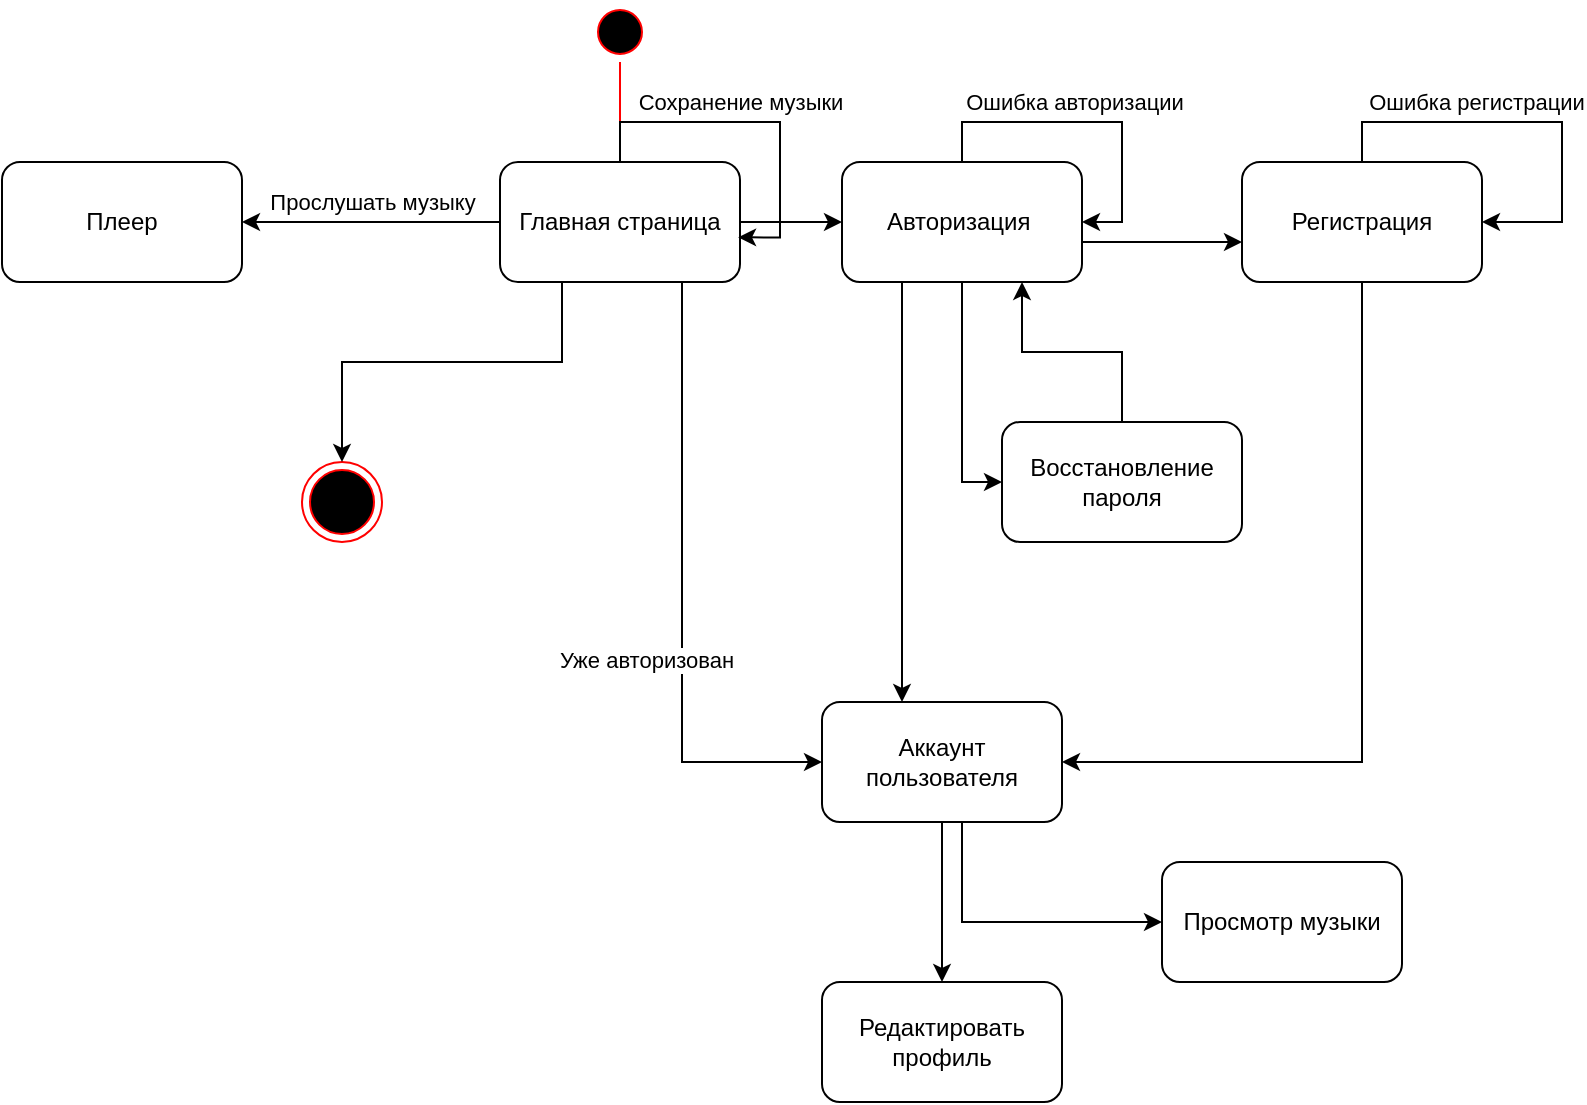 <mxfile version="20.8.16" type="device"><diagram name="Страница 1" id="DHI604aAXRw6WHO_lOsM"><mxGraphModel dx="1020" dy="542" grid="1" gridSize="10" guides="1" tooltips="1" connect="1" arrows="1" fold="1" page="1" pageScale="1" pageWidth="827" pageHeight="1169" math="0" shadow="0"><root><mxCell id="0"/><mxCell id="1" parent="0"/><mxCell id="Jh0rZtJ__4ndGkgRge28-1" value="" style="ellipse;html=1;shape=startState;fillColor=#000000;strokeColor=#ff0000;" parent="1" vertex="1"><mxGeometry x="384" y="40" width="30" height="30" as="geometry"/></mxCell><mxCell id="Jh0rZtJ__4ndGkgRge28-2" value="" style="edgeStyle=orthogonalEdgeStyle;html=1;verticalAlign=bottom;endArrow=open;endSize=8;strokeColor=#ff0000;rounded=0;entryX=0.5;entryY=0;entryDx=0;entryDy=0;" parent="1" source="Jh0rZtJ__4ndGkgRge28-1" target="Jh0rZtJ__4ndGkgRge28-11" edge="1"><mxGeometry relative="1" as="geometry"><mxPoint x="399" y="130" as="targetPoint"/><Array as="points"><mxPoint x="399" y="160"/></Array></mxGeometry></mxCell><mxCell id="Jh0rZtJ__4ndGkgRge28-3" value="" style="ellipse;html=1;shape=endState;fillColor=#000000;strokeColor=#ff0000;" parent="1" vertex="1"><mxGeometry x="240" y="270" width="40" height="40" as="geometry"/></mxCell><mxCell id="Jh0rZtJ__4ndGkgRge28-4" style="edgeStyle=orthogonalEdgeStyle;rounded=0;orthogonalLoop=1;jettySize=auto;html=1;" parent="1" source="Jh0rZtJ__4ndGkgRge28-11" target="Jh0rZtJ__4ndGkgRge28-17" edge="1"><mxGeometry relative="1" as="geometry"/></mxCell><mxCell id="Jh0rZtJ__4ndGkgRge28-5" value="" style="edgeStyle=orthogonalEdgeStyle;rounded=0;orthogonalLoop=1;jettySize=auto;html=1;" parent="1" source="Jh0rZtJ__4ndGkgRge28-11" target="Jh0rZtJ__4ndGkgRge28-18" edge="1"><mxGeometry relative="1" as="geometry"><Array as="points"><mxPoint x="290" y="150"/><mxPoint x="290" y="150"/></Array></mxGeometry></mxCell><mxCell id="Jh0rZtJ__4ndGkgRge28-6" value="Прослушать музыку" style="edgeLabel;html=1;align=center;verticalAlign=middle;resizable=0;points=[];" parent="Jh0rZtJ__4ndGkgRge28-5" vertex="1" connectable="0"><mxGeometry x="-0.248" y="1" relative="1" as="geometry"><mxPoint x="-16" y="-11" as="offset"/></mxGeometry></mxCell><mxCell id="Jh0rZtJ__4ndGkgRge28-7" style="edgeStyle=orthogonalEdgeStyle;rounded=0;orthogonalLoop=1;jettySize=auto;html=1;entryX=0;entryY=0.5;entryDx=0;entryDy=0;" parent="1" source="Jh0rZtJ__4ndGkgRge28-11" target="Jh0rZtJ__4ndGkgRge28-15" edge="1"><mxGeometry relative="1" as="geometry"><Array as="points"><mxPoint x="430" y="420"/></Array></mxGeometry></mxCell><mxCell id="Jh0rZtJ__4ndGkgRge28-8" value="Уже авторизован" style="edgeLabel;html=1;align=center;verticalAlign=middle;resizable=0;points=[];" parent="Jh0rZtJ__4ndGkgRge28-7" vertex="1" connectable="0"><mxGeometry x="0.254" y="4" relative="1" as="geometry"><mxPoint x="-22" y="-6" as="offset"/></mxGeometry></mxCell><mxCell id="Jh0rZtJ__4ndGkgRge28-10" style="edgeStyle=orthogonalEdgeStyle;rounded=0;orthogonalLoop=1;jettySize=auto;html=1;entryX=0.5;entryY=0;entryDx=0;entryDy=0;" parent="1" source="Jh0rZtJ__4ndGkgRge28-11" target="Jh0rZtJ__4ndGkgRge28-3" edge="1"><mxGeometry relative="1" as="geometry"><Array as="points"><mxPoint x="370" y="220"/><mxPoint x="260" y="220"/></Array></mxGeometry></mxCell><mxCell id="Jh0rZtJ__4ndGkgRge28-11" value="Главная страница" style="rounded=1;whiteSpace=wrap;html=1;" parent="1" vertex="1"><mxGeometry x="339" y="120" width="120" height="60" as="geometry"/></mxCell><mxCell id="Jh0rZtJ__4ndGkgRge28-14" value="" style="edgeStyle=orthogonalEdgeStyle;rounded=0;orthogonalLoop=1;jettySize=auto;html=1;" parent="1" source="Jh0rZtJ__4ndGkgRge28-15" target="Jh0rZtJ__4ndGkgRge28-25" edge="1"><mxGeometry relative="1" as="geometry"><Array as="points"><mxPoint x="570" y="500"/></Array></mxGeometry></mxCell><mxCell id="1Hymycf-C8EcsCas7X0v-3" value="" style="edgeStyle=orthogonalEdgeStyle;rounded=0;orthogonalLoop=1;jettySize=auto;html=1;" parent="1" source="Jh0rZtJ__4ndGkgRge28-15" target="1Hymycf-C8EcsCas7X0v-2" edge="1"><mxGeometry relative="1" as="geometry"/></mxCell><mxCell id="Jh0rZtJ__4ndGkgRge28-15" value="Аккаунт пользователя" style="rounded=1;whiteSpace=wrap;html=1;" parent="1" vertex="1"><mxGeometry x="500" y="390" width="120" height="60" as="geometry"/></mxCell><mxCell id="Jh0rZtJ__4ndGkgRge28-16" style="edgeStyle=orthogonalEdgeStyle;rounded=0;orthogonalLoop=1;jettySize=auto;html=1;" parent="1" source="Jh0rZtJ__4ndGkgRge28-17" edge="1"><mxGeometry relative="1" as="geometry"><mxPoint x="540" y="390" as="targetPoint"/><Array as="points"><mxPoint x="540" y="390"/></Array></mxGeometry></mxCell><mxCell id="Jh0rZtJ__4ndGkgRge28-28" value="" style="edgeStyle=orthogonalEdgeStyle;rounded=0;orthogonalLoop=1;jettySize=auto;html=1;" parent="1" source="Jh0rZtJ__4ndGkgRge28-17" target="Jh0rZtJ__4ndGkgRge28-27" edge="1"><mxGeometry relative="1" as="geometry"><Array as="points"><mxPoint x="670" y="160"/><mxPoint x="670" y="160"/></Array></mxGeometry></mxCell><mxCell id="Jh0rZtJ__4ndGkgRge28-33" value="" style="edgeStyle=orthogonalEdgeStyle;rounded=0;orthogonalLoop=1;jettySize=auto;html=1;entryX=0;entryY=0.5;entryDx=0;entryDy=0;" parent="1" source="Jh0rZtJ__4ndGkgRge28-17" target="Jh0rZtJ__4ndGkgRge28-32" edge="1"><mxGeometry relative="1" as="geometry"/></mxCell><mxCell id="Jh0rZtJ__4ndGkgRge28-17" value="Авторизация&amp;nbsp;" style="rounded=1;whiteSpace=wrap;html=1;" parent="1" vertex="1"><mxGeometry x="510" y="120" width="120" height="60" as="geometry"/></mxCell><mxCell id="Jh0rZtJ__4ndGkgRge28-18" value="Плеер" style="rounded=1;whiteSpace=wrap;html=1;" parent="1" vertex="1"><mxGeometry x="90" y="120" width="120" height="60" as="geometry"/></mxCell><mxCell id="Jh0rZtJ__4ndGkgRge28-20" style="edgeStyle=orthogonalEdgeStyle;rounded=0;orthogonalLoop=1;jettySize=auto;html=1;" parent="1" source="Jh0rZtJ__4ndGkgRge28-17" edge="1"><mxGeometry relative="1" as="geometry"><mxPoint x="630" y="150" as="targetPoint"/><Array as="points"><mxPoint x="570" y="100"/><mxPoint x="650" y="100"/><mxPoint x="650" y="150"/></Array></mxGeometry></mxCell><mxCell id="Jh0rZtJ__4ndGkgRge28-21" value="Ошибка авторизации" style="edgeLabel;html=1;align=center;verticalAlign=middle;resizable=0;points=[];" parent="Jh0rZtJ__4ndGkgRge28-20" vertex="1" connectable="0"><mxGeometry x="-0.114" y="-3" relative="1" as="geometry"><mxPoint y="-13" as="offset"/></mxGeometry></mxCell><mxCell id="Jh0rZtJ__4ndGkgRge28-25" value="Просмотр музыки" style="whiteSpace=wrap;html=1;rounded=1;" parent="1" vertex="1"><mxGeometry x="670" y="470" width="120" height="60" as="geometry"/></mxCell><mxCell id="Jh0rZtJ__4ndGkgRge28-31" style="edgeStyle=orthogonalEdgeStyle;rounded=0;orthogonalLoop=1;jettySize=auto;html=1;entryX=1;entryY=0.5;entryDx=0;entryDy=0;" parent="1" source="Jh0rZtJ__4ndGkgRge28-27" target="Jh0rZtJ__4ndGkgRge28-15" edge="1"><mxGeometry relative="1" as="geometry"><Array as="points"><mxPoint x="770" y="420"/></Array></mxGeometry></mxCell><mxCell id="Jh0rZtJ__4ndGkgRge28-27" value="Регистрация" style="whiteSpace=wrap;html=1;rounded=1;" parent="1" vertex="1"><mxGeometry x="710" y="120" width="120" height="60" as="geometry"/></mxCell><mxCell id="Jh0rZtJ__4ndGkgRge28-29" style="edgeStyle=orthogonalEdgeStyle;rounded=0;orthogonalLoop=1;jettySize=auto;html=1;entryX=1;entryY=0.5;entryDx=0;entryDy=0;" parent="1" source="Jh0rZtJ__4ndGkgRge28-27" target="Jh0rZtJ__4ndGkgRge28-27" edge="1"><mxGeometry relative="1" as="geometry"><Array as="points"><mxPoint x="770" y="100"/><mxPoint x="870" y="100"/><mxPoint x="870" y="150"/></Array></mxGeometry></mxCell><mxCell id="Jh0rZtJ__4ndGkgRge28-30" value="Ошибка регистрации" style="edgeLabel;html=1;align=center;verticalAlign=middle;resizable=0;points=[];" parent="Jh0rZtJ__4ndGkgRge28-29" vertex="1" connectable="0"><mxGeometry x="-0.191" y="-2" relative="1" as="geometry"><mxPoint x="-8" y="-12" as="offset"/></mxGeometry></mxCell><mxCell id="Jh0rZtJ__4ndGkgRge28-34" style="edgeStyle=orthogonalEdgeStyle;rounded=0;orthogonalLoop=1;jettySize=auto;html=1;entryX=0.75;entryY=1;entryDx=0;entryDy=0;" parent="1" source="Jh0rZtJ__4ndGkgRge28-32" target="Jh0rZtJ__4ndGkgRge28-17" edge="1"><mxGeometry relative="1" as="geometry"><Array as="points"><mxPoint x="650" y="215"/><mxPoint x="600" y="215"/></Array></mxGeometry></mxCell><mxCell id="Jh0rZtJ__4ndGkgRge28-32" value="Восстановление пароля" style="whiteSpace=wrap;html=1;rounded=1;" parent="1" vertex="1"><mxGeometry x="590" y="250" width="120" height="60" as="geometry"/></mxCell><mxCell id="1Hymycf-C8EcsCas7X0v-2" value="Редактировать профиль" style="whiteSpace=wrap;html=1;rounded=1;" parent="1" vertex="1"><mxGeometry x="500" y="530" width="120" height="60" as="geometry"/></mxCell><mxCell id="LExCTwUuD_LngieJhX3I-1" style="edgeStyle=orthogonalEdgeStyle;rounded=0;orthogonalLoop=1;jettySize=auto;html=1;entryX=0.992;entryY=0.628;entryDx=0;entryDy=0;entryPerimeter=0;" edge="1" parent="1" source="Jh0rZtJ__4ndGkgRge28-11" target="Jh0rZtJ__4ndGkgRge28-11"><mxGeometry relative="1" as="geometry"/></mxCell><mxCell id="LExCTwUuD_LngieJhX3I-2" value="Сохранение музыки" style="edgeLabel;html=1;align=center;verticalAlign=middle;resizable=0;points=[];" vertex="1" connectable="0" parent="LExCTwUuD_LngieJhX3I-1"><mxGeometry x="-0.108" y="2" relative="1" as="geometry"><mxPoint y="-8" as="offset"/></mxGeometry></mxCell></root></mxGraphModel></diagram></mxfile>